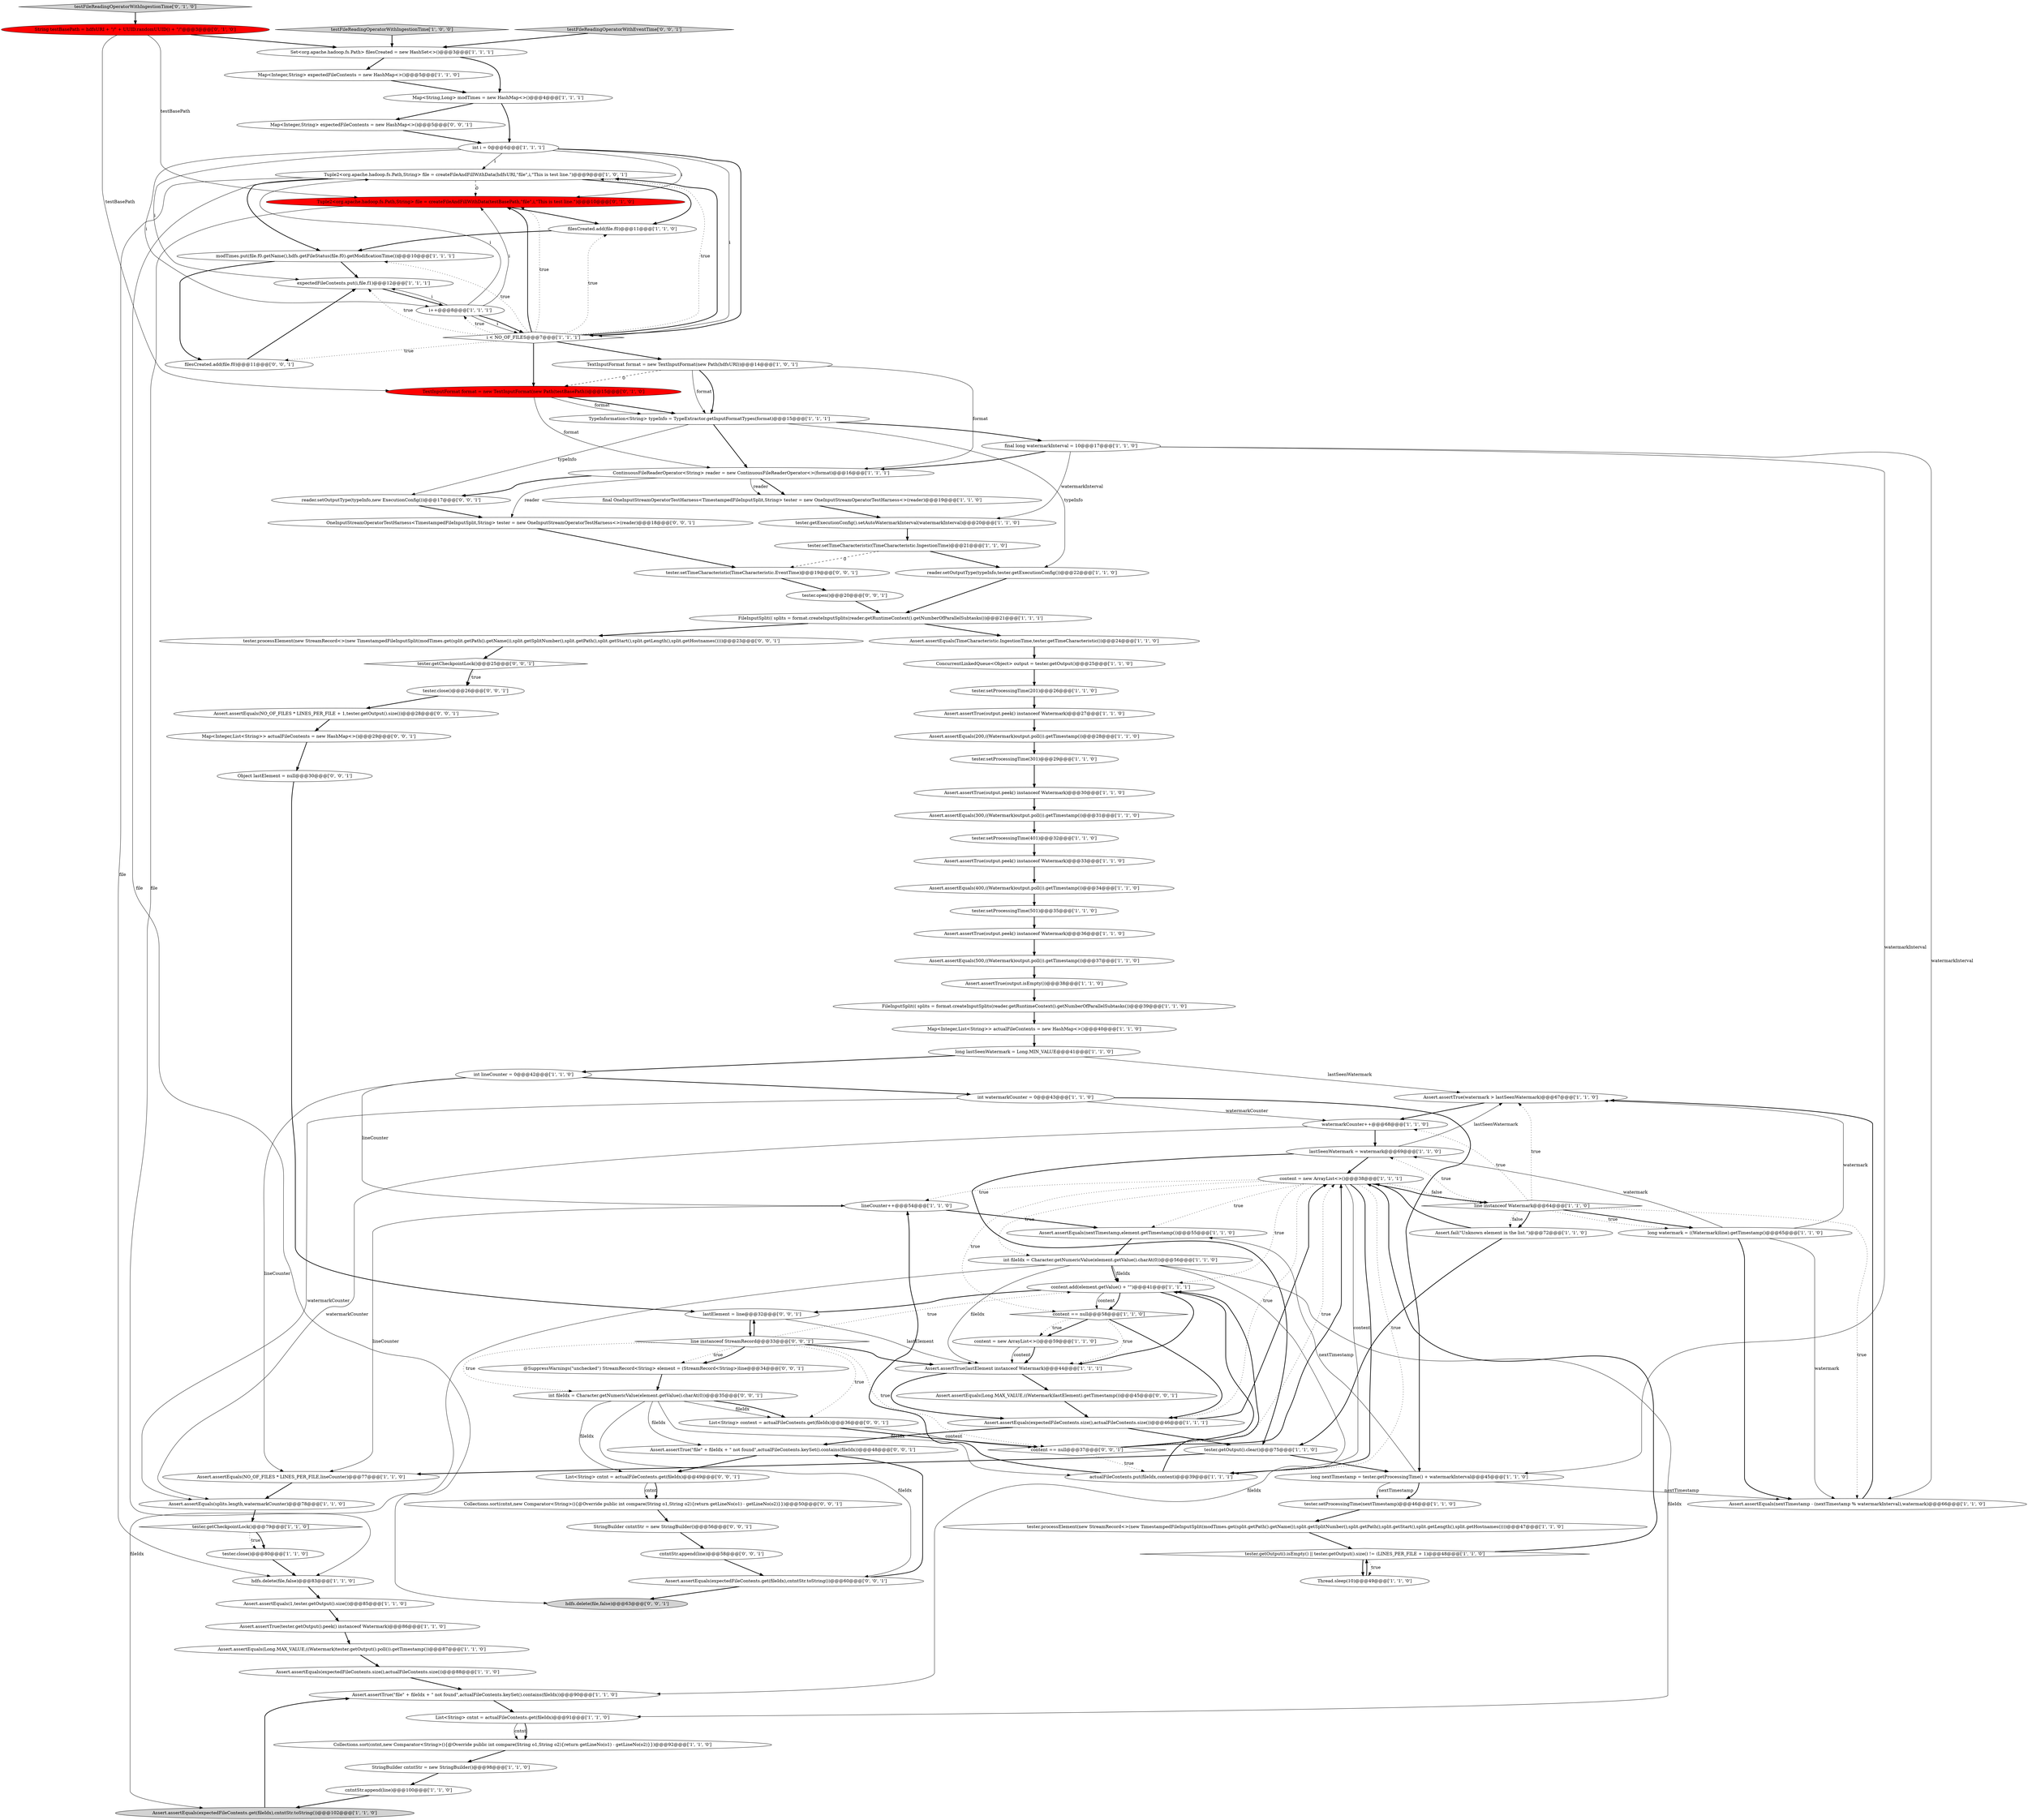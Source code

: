 digraph {
41 [style = filled, label = "Assert.assertEquals(400,((Watermark)output.poll()).getTimestamp())@@@34@@@['1', '1', '0']", fillcolor = white, shape = ellipse image = "AAA0AAABBB1BBB"];
15 [style = filled, label = "content = new ArrayList<>()@@@59@@@['1', '1', '0']", fillcolor = white, shape = ellipse image = "AAA0AAABBB1BBB"];
27 [style = filled, label = "Assert.assertTrue(watermark > lastSeenWatermark)@@@67@@@['1', '1', '0']", fillcolor = white, shape = ellipse image = "AAA0AAABBB1BBB"];
107 [style = filled, label = "@SuppressWarnings(\"unchecked\") StreamRecord<String> element = (StreamRecord<String>)line@@@34@@@['0', '0', '1']", fillcolor = white, shape = ellipse image = "AAA0AAABBB3BBB"];
79 [style = filled, label = "TextInputFormat format = new TextInputFormat(new Path(testBasePath))@@@15@@@['0', '1', '0']", fillcolor = red, shape = ellipse image = "AAA1AAABBB2BBB"];
14 [style = filled, label = "Assert.assertTrue(output.peek() instanceof Watermark)@@@30@@@['1', '1', '0']", fillcolor = white, shape = ellipse image = "AAA0AAABBB1BBB"];
102 [style = filled, label = "Map<Integer,List<String>> actualFileContents = new HashMap<>()@@@29@@@['0', '0', '1']", fillcolor = white, shape = ellipse image = "AAA0AAABBB3BBB"];
22 [style = filled, label = "lineCounter++@@@54@@@['1', '1', '0']", fillcolor = white, shape = ellipse image = "AAA0AAABBB1BBB"];
8 [style = filled, label = "final long watermarkInterval = 10@@@17@@@['1', '1', '0']", fillcolor = white, shape = ellipse image = "AAA0AAABBB1BBB"];
57 [style = filled, label = "Assert.assertEquals(300,((Watermark)output.poll()).getTimestamp())@@@31@@@['1', '1', '0']", fillcolor = white, shape = ellipse image = "AAA0AAABBB1BBB"];
24 [style = filled, label = "Assert.assertEquals(TimeCharacteristic.IngestionTime,tester.getTimeCharacteristic())@@@24@@@['1', '1', '0']", fillcolor = white, shape = ellipse image = "AAA0AAABBB1BBB"];
63 [style = filled, label = "TypeInformation<String> typeInfo = TypeExtractor.getInputFormatTypes(format)@@@15@@@['1', '1', '1']", fillcolor = white, shape = ellipse image = "AAA0AAABBB1BBB"];
93 [style = filled, label = "OneInputStreamOperatorTestHarness<TimestampedFileInputSplit,String> tester = new OneInputStreamOperatorTestHarness<>(reader)@@@18@@@['0', '0', '1']", fillcolor = white, shape = ellipse image = "AAA0AAABBB3BBB"];
96 [style = filled, label = "tester.processElement(new StreamRecord<>(new TimestampedFileInputSplit(modTimes.get(split.getPath().getName()),split.getSplitNumber(),split.getPath(),split.getStart(),split.getLength(),split.getHostnames())))@@@23@@@['0', '0', '1']", fillcolor = white, shape = ellipse image = "AAA0AAABBB3BBB"];
11 [style = filled, label = "tester.setProcessingTime(501)@@@35@@@['1', '1', '0']", fillcolor = white, shape = ellipse image = "AAA0AAABBB1BBB"];
104 [style = filled, label = "List<String> content = actualFileContents.get(fileIdx)@@@36@@@['0', '0', '1']", fillcolor = white, shape = ellipse image = "AAA0AAABBB3BBB"];
37 [style = filled, label = "Assert.assertTrue(\"file\" + fileIdx + \" not found\",actualFileContents.keySet().contains(fileIdx))@@@90@@@['1', '1', '0']", fillcolor = white, shape = ellipse image = "AAA0AAABBB1BBB"];
76 [style = filled, label = "tester.getOutput().clear()@@@75@@@['1', '1', '0']", fillcolor = white, shape = ellipse image = "AAA0AAABBB1BBB"];
85 [style = filled, label = "tester.open()@@@20@@@['0', '0', '1']", fillcolor = white, shape = ellipse image = "AAA0AAABBB3BBB"];
7 [style = filled, label = "Collections.sort(cntnt,new Comparator<String>(){@Override public int compare(String o1,String o2){return getLineNo(o1) - getLineNo(o2)}})@@@92@@@['1', '1', '0']", fillcolor = white, shape = ellipse image = "AAA0AAABBB1BBB"];
46 [style = filled, label = "TextInputFormat format = new TextInputFormat(new Path(hdfsURI))@@@14@@@['1', '0', '1']", fillcolor = white, shape = ellipse image = "AAA0AAABBB1BBB"];
95 [style = filled, label = "reader.setOutputType(typeInfo,new ExecutionConfig())@@@17@@@['0', '0', '1']", fillcolor = white, shape = ellipse image = "AAA0AAABBB3BBB"];
78 [style = filled, label = "Tuple2<org.apache.hadoop.fs.Path,String> file = createFileAndFillWithData(testBasePath,\"file\",i,\"This is test line.\")@@@10@@@['0', '1', '0']", fillcolor = red, shape = ellipse image = "AAA1AAABBB2BBB"];
9 [style = filled, label = "int fileIdx = Character.getNumericValue(element.getValue().charAt(0))@@@56@@@['1', '1', '0']", fillcolor = white, shape = ellipse image = "AAA0AAABBB1BBB"];
36 [style = filled, label = "tester.setProcessingTime(201)@@@26@@@['1', '1', '0']", fillcolor = white, shape = ellipse image = "AAA0AAABBB1BBB"];
68 [style = filled, label = "Thread.sleep(10)@@@49@@@['1', '1', '0']", fillcolor = white, shape = ellipse image = "AAA0AAABBB1BBB"];
48 [style = filled, label = "expectedFileContents.put(i,file.f1)@@@12@@@['1', '1', '1']", fillcolor = white, shape = ellipse image = "AAA0AAABBB1BBB"];
25 [style = filled, label = "lastSeenWatermark = watermark@@@69@@@['1', '1', '0']", fillcolor = white, shape = ellipse image = "AAA0AAABBB1BBB"];
28 [style = filled, label = "StringBuilder cntntStr = new StringBuilder()@@@98@@@['1', '1', '0']", fillcolor = white, shape = ellipse image = "AAA0AAABBB1BBB"];
67 [style = filled, label = "Tuple2<org.apache.hadoop.fs.Path,String> file = createFileAndFillWithData(hdfsURI,\"file\",i,\"This is test line.\")@@@9@@@['1', '0', '1']", fillcolor = white, shape = ellipse image = "AAA0AAABBB1BBB"];
75 [style = filled, label = "tester.getOutput().isEmpty() || tester.getOutput().size() != (LINES_PER_FILE + 1)@@@48@@@['1', '1', '0']", fillcolor = white, shape = diamond image = "AAA0AAABBB1BBB"];
92 [style = filled, label = "List<String> cntnt = actualFileContents.get(fileIdx)@@@49@@@['0', '0', '1']", fillcolor = white, shape = ellipse image = "AAA0AAABBB3BBB"];
108 [style = filled, label = "StringBuilder cntntStr = new StringBuilder()@@@56@@@['0', '0', '1']", fillcolor = white, shape = ellipse image = "AAA0AAABBB3BBB"];
61 [style = filled, label = "final OneInputStreamOperatorTestHarness<TimestampedFileInputSplit,String> tester = new OneInputStreamOperatorTestHarness<>(reader)@@@19@@@['1', '1', '0']", fillcolor = white, shape = ellipse image = "AAA0AAABBB1BBB"];
39 [style = filled, label = "content == null@@@58@@@['1', '1', '0']", fillcolor = white, shape = diamond image = "AAA0AAABBB1BBB"];
49 [style = filled, label = "int lineCounter = 0@@@42@@@['1', '1', '0']", fillcolor = white, shape = ellipse image = "AAA0AAABBB1BBB"];
0 [style = filled, label = "Map<Integer,List<String>> actualFileContents = new HashMap<>()@@@40@@@['1', '1', '0']", fillcolor = white, shape = ellipse image = "AAA0AAABBB1BBB"];
40 [style = filled, label = "Assert.assertEquals(500,((Watermark)output.poll()).getTimestamp())@@@37@@@['1', '1', '0']", fillcolor = white, shape = ellipse image = "AAA0AAABBB1BBB"];
82 [style = filled, label = "filesCreated.add(file.f0)@@@11@@@['0', '0', '1']", fillcolor = white, shape = ellipse image = "AAA0AAABBB3BBB"];
87 [style = filled, label = "Map<Integer,String> expectedFileContents = new HashMap<>()@@@5@@@['0', '0', '1']", fillcolor = white, shape = ellipse image = "AAA0AAABBB3BBB"];
97 [style = filled, label = "line instanceof StreamRecord@@@33@@@['0', '0', '1']", fillcolor = white, shape = diamond image = "AAA0AAABBB3BBB"];
44 [style = filled, label = "Assert.assertTrue(output.isEmpty())@@@38@@@['1', '1', '0']", fillcolor = white, shape = ellipse image = "AAA0AAABBB1BBB"];
99 [style = filled, label = "int fileIdx = Character.getNumericValue(element.getValue().charAt(0))@@@35@@@['0', '0', '1']", fillcolor = white, shape = ellipse image = "AAA0AAABBB3BBB"];
12 [style = filled, label = "tester.close()@@@80@@@['1', '1', '0']", fillcolor = white, shape = ellipse image = "AAA0AAABBB1BBB"];
90 [style = filled, label = "hdfs.delete(file,false)@@@63@@@['0', '0', '1']", fillcolor = lightgray, shape = ellipse image = "AAA0AAABBB3BBB"];
53 [style = filled, label = "Assert.assertTrue(output.peek() instanceof Watermark)@@@27@@@['1', '1', '0']", fillcolor = white, shape = ellipse image = "AAA0AAABBB1BBB"];
106 [style = filled, label = "tester.close()@@@26@@@['0', '0', '1']", fillcolor = white, shape = ellipse image = "AAA0AAABBB3BBB"];
77 [style = filled, label = "i++@@@8@@@['1', '1', '1']", fillcolor = white, shape = ellipse image = "AAA0AAABBB1BBB"];
45 [style = filled, label = "content = new ArrayList<>()@@@38@@@['1', '1', '1']", fillcolor = white, shape = ellipse image = "AAA0AAABBB1BBB"];
50 [style = filled, label = "content.add(element.getValue() + \"\")@@@41@@@['1', '1', '1']", fillcolor = white, shape = ellipse image = "AAA0AAABBB1BBB"];
13 [style = filled, label = "tester.processElement(new StreamRecord<>(new TimestampedFileInputSplit(modTimes.get(split.getPath().getName()),split.getSplitNumber(),split.getPath(),split.getStart(),split.getLength(),split.getHostnames())))@@@47@@@['1', '1', '0']", fillcolor = white, shape = ellipse image = "AAA0AAABBB1BBB"];
65 [style = filled, label = "Assert.assertEquals(1,tester.getOutput().size())@@@85@@@['1', '1', '0']", fillcolor = white, shape = ellipse image = "AAA0AAABBB1BBB"];
105 [style = filled, label = "content == null@@@37@@@['0', '0', '1']", fillcolor = white, shape = diamond image = "AAA0AAABBB3BBB"];
60 [style = filled, label = "Assert.assertEquals(Long.MAX_VALUE,((Watermark)tester.getOutput().poll()).getTimestamp())@@@87@@@['1', '1', '0']", fillcolor = white, shape = ellipse image = "AAA0AAABBB1BBB"];
34 [style = filled, label = "reader.setOutputType(typeInfo,tester.getExecutionConfig())@@@22@@@['1', '1', '0']", fillcolor = white, shape = ellipse image = "AAA0AAABBB1BBB"];
91 [style = filled, label = "Assert.assertEquals(NO_OF_FILES * LINES_PER_FILE + 1,tester.getOutput().size())@@@28@@@['0', '0', '1']", fillcolor = white, shape = ellipse image = "AAA0AAABBB3BBB"];
64 [style = filled, label = "actualFileContents.put(fileIdx,content)@@@39@@@['1', '1', '1']", fillcolor = white, shape = ellipse image = "AAA0AAABBB1BBB"];
33 [style = filled, label = "hdfs.delete(file,false)@@@83@@@['1', '1', '0']", fillcolor = white, shape = ellipse image = "AAA0AAABBB1BBB"];
70 [style = filled, label = "Set<org.apache.hadoop.fs.Path> filesCreated = new HashSet<>()@@@3@@@['1', '1', '1']", fillcolor = white, shape = ellipse image = "AAA0AAABBB1BBB"];
83 [style = filled, label = "Assert.assertTrue(\"file\" + fileIdx + \" not found\",actualFileContents.keySet().contains(fileIdx))@@@48@@@['0', '0', '1']", fillcolor = white, shape = ellipse image = "AAA0AAABBB3BBB"];
38 [style = filled, label = "Assert.assertTrue(output.peek() instanceof Watermark)@@@36@@@['1', '1', '0']", fillcolor = white, shape = ellipse image = "AAA0AAABBB1BBB"];
89 [style = filled, label = "Assert.assertEquals(expectedFileContents.get(fileIdx),cntntStr.toString())@@@60@@@['0', '0', '1']", fillcolor = white, shape = ellipse image = "AAA0AAABBB3BBB"];
35 [style = filled, label = "tester.getExecutionConfig().setAutoWatermarkInterval(watermarkInterval)@@@20@@@['1', '1', '0']", fillcolor = white, shape = ellipse image = "AAA0AAABBB1BBB"];
4 [style = filled, label = "long watermark = ((Watermark)line).getTimestamp()@@@65@@@['1', '1', '0']", fillcolor = white, shape = ellipse image = "AAA0AAABBB1BBB"];
100 [style = filled, label = "cntntStr.append(line)@@@58@@@['0', '0', '1']", fillcolor = white, shape = ellipse image = "AAA0AAABBB3BBB"];
47 [style = filled, label = "Assert.assertEquals(nextTimestamp - (nextTimestamp % watermarkInterval),watermark)@@@66@@@['1', '1', '0']", fillcolor = white, shape = ellipse image = "AAA0AAABBB1BBB"];
86 [style = filled, label = "tester.getCheckpointLock()@@@25@@@['0', '0', '1']", fillcolor = white, shape = diamond image = "AAA0AAABBB3BBB"];
21 [style = filled, label = "int watermarkCounter = 0@@@43@@@['1', '1', '0']", fillcolor = white, shape = ellipse image = "AAA0AAABBB1BBB"];
17 [style = filled, label = "Assert.fail(\"Unknown element in the list.\")@@@72@@@['1', '1', '0']", fillcolor = white, shape = ellipse image = "AAA0AAABBB1BBB"];
56 [style = filled, label = "Assert.assertEquals(expectedFileContents.size(),actualFileContents.size())@@@46@@@['1', '1', '1']", fillcolor = white, shape = ellipse image = "AAA0AAABBB1BBB"];
52 [style = filled, label = "testFileReadingOperatorWithIngestionTime['1', '0', '0']", fillcolor = lightgray, shape = diamond image = "AAA0AAABBB1BBB"];
80 [style = filled, label = "String testBasePath = hdfsURI + \"/\" + UUID.randomUUID() + \"/\"@@@3@@@['0', '1', '0']", fillcolor = red, shape = ellipse image = "AAA1AAABBB2BBB"];
29 [style = filled, label = "tester.setProcessingTime(401)@@@32@@@['1', '1', '0']", fillcolor = white, shape = ellipse image = "AAA0AAABBB1BBB"];
51 [style = filled, label = "Assert.assertEquals(NO_OF_FILES * LINES_PER_FILE,lineCounter)@@@77@@@['1', '1', '0']", fillcolor = white, shape = ellipse image = "AAA0AAABBB1BBB"];
55 [style = filled, label = "Assert.assertEquals(nextTimestamp,element.getTimestamp())@@@55@@@['1', '1', '0']", fillcolor = white, shape = ellipse image = "AAA0AAABBB1BBB"];
84 [style = filled, label = "lastElement = line@@@32@@@['0', '0', '1']", fillcolor = white, shape = ellipse image = "AAA0AAABBB3BBB"];
30 [style = filled, label = "long lastSeenWatermark = Long.MIN_VALUE@@@41@@@['1', '1', '0']", fillcolor = white, shape = ellipse image = "AAA0AAABBB1BBB"];
31 [style = filled, label = "ConcurrentLinkedQueue<Object> output = tester.getOutput()@@@25@@@['1', '1', '0']", fillcolor = white, shape = ellipse image = "AAA0AAABBB1BBB"];
98 [style = filled, label = "Collections.sort(cntnt,new Comparator<String>(){@Override public int compare(String o1,String o2){return getLineNo(o1) - getLineNo(o2)}})@@@50@@@['0', '0', '1']", fillcolor = white, shape = ellipse image = "AAA0AAABBB3BBB"];
18 [style = filled, label = "watermarkCounter++@@@68@@@['1', '1', '0']", fillcolor = white, shape = ellipse image = "AAA0AAABBB1BBB"];
42 [style = filled, label = "tester.setTimeCharacteristic(TimeCharacteristic.IngestionTime)@@@21@@@['1', '1', '0']", fillcolor = white, shape = ellipse image = "AAA0AAABBB1BBB"];
103 [style = filled, label = "Assert.assertEquals(Long.MAX_VALUE,((Watermark)lastElement).getTimestamp())@@@45@@@['0', '0', '1']", fillcolor = white, shape = ellipse image = "AAA0AAABBB3BBB"];
16 [style = filled, label = "filesCreated.add(file.f0)@@@11@@@['1', '1', '0']", fillcolor = white, shape = ellipse image = "AAA0AAABBB1BBB"];
74 [style = filled, label = "int i = 0@@@6@@@['1', '1', '1']", fillcolor = white, shape = ellipse image = "AAA0AAABBB1BBB"];
3 [style = filled, label = "FileInputSplit(( splits = format.createInputSplits(reader.getRuntimeContext().getNumberOfParallelSubtasks())@@@21@@@['1', '1', '1']", fillcolor = white, shape = ellipse image = "AAA0AAABBB1BBB"];
58 [style = filled, label = "line instanceof Watermark@@@64@@@['1', '1', '0']", fillcolor = white, shape = diamond image = "AAA0AAABBB1BBB"];
94 [style = filled, label = "testFileReadingOperatorWithEventTime['0', '0', '1']", fillcolor = lightgray, shape = diamond image = "AAA0AAABBB3BBB"];
19 [style = filled, label = "Assert.assertTrue(lastElement instanceof Watermark)@@@44@@@['1', '1', '1']", fillcolor = white, shape = ellipse image = "AAA0AAABBB1BBB"];
101 [style = filled, label = "Object lastElement = null@@@30@@@['0', '0', '1']", fillcolor = white, shape = ellipse image = "AAA0AAABBB3BBB"];
69 [style = filled, label = "Map<Integer,String> expectedFileContents = new HashMap<>()@@@5@@@['1', '1', '0']", fillcolor = white, shape = ellipse image = "AAA0AAABBB1BBB"];
10 [style = filled, label = "Map<String,Long> modTimes = new HashMap<>()@@@4@@@['1', '1', '1']", fillcolor = white, shape = ellipse image = "AAA0AAABBB1BBB"];
72 [style = filled, label = "Assert.assertEquals(expectedFileContents.get(fileIdx),cntntStr.toString())@@@102@@@['1', '1', '0']", fillcolor = lightgray, shape = ellipse image = "AAA0AAABBB1BBB"];
26 [style = filled, label = "Assert.assertEquals(expectedFileContents.size(),actualFileContents.size())@@@88@@@['1', '1', '0']", fillcolor = white, shape = ellipse image = "AAA0AAABBB1BBB"];
62 [style = filled, label = "tester.setProcessingTime(301)@@@29@@@['1', '1', '0']", fillcolor = white, shape = ellipse image = "AAA0AAABBB1BBB"];
2 [style = filled, label = "Assert.assertEquals(splits.length,watermarkCounter)@@@78@@@['1', '1', '0']", fillcolor = white, shape = ellipse image = "AAA0AAABBB1BBB"];
66 [style = filled, label = "Assert.assertEquals(200,((Watermark)output.poll()).getTimestamp())@@@28@@@['1', '1', '0']", fillcolor = white, shape = ellipse image = "AAA0AAABBB1BBB"];
5 [style = filled, label = "tester.getCheckpointLock()@@@79@@@['1', '1', '0']", fillcolor = white, shape = diamond image = "AAA0AAABBB1BBB"];
88 [style = filled, label = "tester.setTimeCharacteristic(TimeCharacteristic.EventTime)@@@19@@@['0', '0', '1']", fillcolor = white, shape = ellipse image = "AAA0AAABBB3BBB"];
81 [style = filled, label = "testFileReadingOperatorWithIngestionTime['0', '1', '0']", fillcolor = lightgray, shape = diamond image = "AAA0AAABBB2BBB"];
43 [style = filled, label = "FileInputSplit(( splits = format.createInputSplits(reader.getRuntimeContext().getNumberOfParallelSubtasks())@@@39@@@['1', '1', '0']", fillcolor = white, shape = ellipse image = "AAA0AAABBB1BBB"];
20 [style = filled, label = "tester.setProcessingTime(nextTimestamp)@@@46@@@['1', '1', '0']", fillcolor = white, shape = ellipse image = "AAA0AAABBB1BBB"];
71 [style = filled, label = "cntntStr.append(line)@@@100@@@['1', '1', '0']", fillcolor = white, shape = ellipse image = "AAA0AAABBB1BBB"];
54 [style = filled, label = "i < NO_OF_FILES@@@7@@@['1', '1', '1']", fillcolor = white, shape = diamond image = "AAA0AAABBB1BBB"];
6 [style = filled, label = "ContinuousFileReaderOperator<String> reader = new ContinuousFileReaderOperator<>(format)@@@16@@@['1', '1', '1']", fillcolor = white, shape = ellipse image = "AAA0AAABBB1BBB"];
73 [style = filled, label = "modTimes.put(file.f0.getName(),hdfs.getFileStatus(file.f0).getModificationTime())@@@10@@@['1', '1', '1']", fillcolor = white, shape = ellipse image = "AAA0AAABBB1BBB"];
1 [style = filled, label = "long nextTimestamp = tester.getProcessingTime() + watermarkInterval@@@45@@@['1', '1', '0']", fillcolor = white, shape = ellipse image = "AAA0AAABBB1BBB"];
23 [style = filled, label = "Assert.assertTrue(tester.getOutput().peek() instanceof Watermark)@@@86@@@['1', '1', '0']", fillcolor = white, shape = ellipse image = "AAA0AAABBB1BBB"];
59 [style = filled, label = "List<String> cntnt = actualFileContents.get(fileIdx)@@@91@@@['1', '1', '0']", fillcolor = white, shape = ellipse image = "AAA0AAABBB1BBB"];
32 [style = filled, label = "Assert.assertTrue(output.peek() instanceof Watermark)@@@33@@@['1', '1', '0']", fillcolor = white, shape = ellipse image = "AAA0AAABBB1BBB"];
9->50 [style = bold, label=""];
48->77 [style = bold, label=""];
0->30 [style = bold, label=""];
73->82 [style = bold, label=""];
62->14 [style = bold, label=""];
70->69 [style = bold, label=""];
76->51 [style = bold, label=""];
83->92 [style = bold, label=""];
59->7 [style = solid, label="cntnt"];
3->24 [style = bold, label=""];
25->45 [style = bold, label=""];
6->95 [style = bold, label=""];
89->83 [style = bold, label=""];
36->53 [style = bold, label=""];
57->29 [style = bold, label=""];
1->20 [style = bold, label=""];
17->45 [style = bold, label=""];
46->63 [style = solid, label="format"];
8->6 [style = bold, label=""];
66->62 [style = bold, label=""];
41->11 [style = bold, label=""];
30->49 [style = bold, label=""];
5->12 [style = dotted, label="true"];
47->27 [style = bold, label=""];
99->83 [style = solid, label="fileIdx"];
77->54 [style = solid, label="i"];
45->22 [style = dotted, label="true"];
45->64 [style = solid, label="content"];
58->17 [style = bold, label=""];
63->95 [style = solid, label="typeInfo"];
58->25 [style = dotted, label="true"];
75->68 [style = dotted, label="true"];
87->74 [style = bold, label=""];
21->2 [style = solid, label="watermarkCounter"];
56->83 [style = bold, label=""];
49->22 [style = solid, label="lineCounter"];
104->105 [style = bold, label=""];
94->70 [style = bold, label=""];
107->99 [style = bold, label=""];
21->1 [style = bold, label=""];
9->19 [style = solid, label="fileIdx"];
75->68 [style = bold, label=""];
8->35 [style = solid, label="watermarkInterval"];
43->0 [style = bold, label=""];
74->78 [style = solid, label="i"];
100->89 [style = bold, label=""];
54->78 [style = bold, label=""];
45->64 [style = bold, label=""];
97->104 [style = dotted, label="true"];
92->98 [style = solid, label="cntnt"];
86->106 [style = dotted, label="true"];
92->98 [style = bold, label=""];
77->67 [style = solid, label="i"];
46->6 [style = solid, label="format"];
105->64 [style = dotted, label="true"];
18->2 [style = solid, label="watermarkCounter"];
97->84 [style = bold, label=""];
19->103 [style = bold, label=""];
67->16 [style = bold, label=""];
80->70 [style = bold, label=""];
50->19 [style = bold, label=""];
99->92 [style = solid, label="fileIdx"];
97->107 [style = dotted, label="true"];
25->76 [style = bold, label=""];
54->46 [style = bold, label=""];
79->63 [style = bold, label=""];
9->59 [style = solid, label="fileIdx"];
64->22 [style = bold, label=""];
54->67 [style = dotted, label="true"];
58->47 [style = dotted, label="true"];
42->88 [style = dashed, label="0"];
6->93 [style = solid, label="reader"];
82->48 [style = bold, label=""];
67->73 [style = bold, label=""];
75->45 [style = bold, label=""];
99->89 [style = solid, label="fileIdx"];
79->6 [style = solid, label="format"];
50->39 [style = bold, label=""];
19->56 [style = bold, label=""];
78->16 [style = bold, label=""];
45->9 [style = dotted, label="true"];
45->50 [style = dotted, label="true"];
13->75 [style = bold, label=""];
108->100 [style = bold, label=""];
6->61 [style = bold, label=""];
46->63 [style = bold, label=""];
58->17 [style = dotted, label="false"];
81->80 [style = bold, label=""];
4->27 [style = solid, label="watermark"];
17->76 [style = bold, label=""];
84->97 [style = bold, label=""];
78->33 [style = solid, label="file"];
54->77 [style = dotted, label="true"];
95->93 [style = bold, label=""];
74->77 [style = solid, label="i"];
85->3 [style = bold, label=""];
73->48 [style = bold, label=""];
29->32 [style = bold, label=""];
22->51 [style = solid, label="lineCounter"];
99->104 [style = solid, label="fileIdx"];
14->57 [style = bold, label=""];
1->47 [style = solid, label="nextTimestamp"];
12->33 [style = bold, label=""];
18->25 [style = bold, label=""];
67->90 [style = solid, label="file"];
58->18 [style = dotted, label="true"];
45->39 [style = dotted, label="true"];
80->79 [style = solid, label="testBasePath"];
26->37 [style = bold, label=""];
16->73 [style = bold, label=""];
33->65 [style = bold, label=""];
99->104 [style = bold, label=""];
54->82 [style = dotted, label="true"];
4->47 [style = bold, label=""];
4->47 [style = solid, label="watermark"];
55->9 [style = bold, label=""];
72->37 [style = bold, label=""];
54->73 [style = dotted, label="true"];
27->18 [style = bold, label=""];
9->37 [style = solid, label="fileIdx"];
20->13 [style = bold, label=""];
10->87 [style = bold, label=""];
59->7 [style = bold, label=""];
79->63 [style = solid, label="format"];
35->42 [style = bold, label=""];
77->78 [style = solid, label="i"];
84->19 [style = solid, label="lastElement"];
58->4 [style = dotted, label="true"];
22->55 [style = bold, label=""];
54->48 [style = dotted, label="true"];
91->102 [style = bold, label=""];
96->86 [style = bold, label=""];
31->36 [style = bold, label=""];
1->55 [style = solid, label="nextTimestamp"];
63->6 [style = bold, label=""];
15->19 [style = solid, label="content"];
77->54 [style = bold, label=""];
15->19 [style = bold, label=""];
86->106 [style = bold, label=""];
105->45 [style = bold, label=""];
8->1 [style = solid, label="watermarkInterval"];
54->78 [style = dotted, label="true"];
71->72 [style = bold, label=""];
52->70 [style = bold, label=""];
45->58 [style = bold, label=""];
105->45 [style = dotted, label="true"];
56->45 [style = bold, label=""];
102->101 [style = bold, label=""];
8->47 [style = solid, label="watermarkInterval"];
80->78 [style = solid, label="testBasePath"];
7->28 [style = bold, label=""];
54->67 [style = bold, label=""];
24->31 [style = bold, label=""];
74->67 [style = solid, label="i"];
51->2 [style = bold, label=""];
98->108 [style = bold, label=""];
101->84 [style = bold, label=""];
49->51 [style = solid, label="lineCounter"];
4->25 [style = solid, label="watermark"];
77->48 [style = solid, label="i"];
50->84 [style = bold, label=""];
74->54 [style = solid, label="i"];
67->78 [style = dashed, label="0"];
9->72 [style = solid, label="fileIdx"];
32->41 [style = bold, label=""];
58->4 [style = bold, label=""];
69->10 [style = bold, label=""];
105->50 [style = bold, label=""];
25->27 [style = solid, label="lastSeenWatermark"];
21->18 [style = solid, label="watermarkCounter"];
38->40 [style = bold, label=""];
97->50 [style = dotted, label="true"];
40->44 [style = bold, label=""];
2->5 [style = bold, label=""];
61->35 [style = bold, label=""];
30->27 [style = solid, label="lastSeenWatermark"];
42->34 [style = bold, label=""];
39->15 [style = bold, label=""];
76->1 [style = bold, label=""];
11->38 [style = bold, label=""];
63->34 [style = solid, label="typeInfo"];
104->105 [style = solid, label="content"];
54->79 [style = bold, label=""];
99->64 [style = solid, label="fileIdx"];
39->19 [style = dotted, label="true"];
60->26 [style = bold, label=""];
97->19 [style = bold, label=""];
3->96 [style = bold, label=""];
58->27 [style = dotted, label="true"];
97->99 [style = dotted, label="true"];
97->105 [style = dotted, label="true"];
6->61 [style = solid, label="reader"];
54->16 [style = dotted, label="true"];
45->56 [style = dotted, label="true"];
49->21 [style = bold, label=""];
44->43 [style = bold, label=""];
23->60 [style = bold, label=""];
97->107 [style = bold, label=""];
9->50 [style = solid, label="fileIdx"];
45->64 [style = dotted, label="true"];
1->20 [style = solid, label="nextTimestamp"];
46->79 [style = dashed, label="0"];
39->15 [style = dotted, label="true"];
5->12 [style = bold, label=""];
34->3 [style = bold, label=""];
10->74 [style = bold, label=""];
53->66 [style = bold, label=""];
37->59 [style = bold, label=""];
39->56 [style = bold, label=""];
28->71 [style = bold, label=""];
50->39 [style = solid, label="content"];
45->55 [style = dotted, label="true"];
63->8 [style = bold, label=""];
68->75 [style = bold, label=""];
106->91 [style = bold, label=""];
103->56 [style = bold, label=""];
89->90 [style = bold, label=""];
56->76 [style = bold, label=""];
93->88 [style = bold, label=""];
88->85 [style = bold, label=""];
64->50 [style = bold, label=""];
67->33 [style = solid, label="file"];
45->58 [style = dotted, label="false"];
74->54 [style = bold, label=""];
74->48 [style = solid, label="i"];
70->10 [style = bold, label=""];
65->23 [style = bold, label=""];
}
